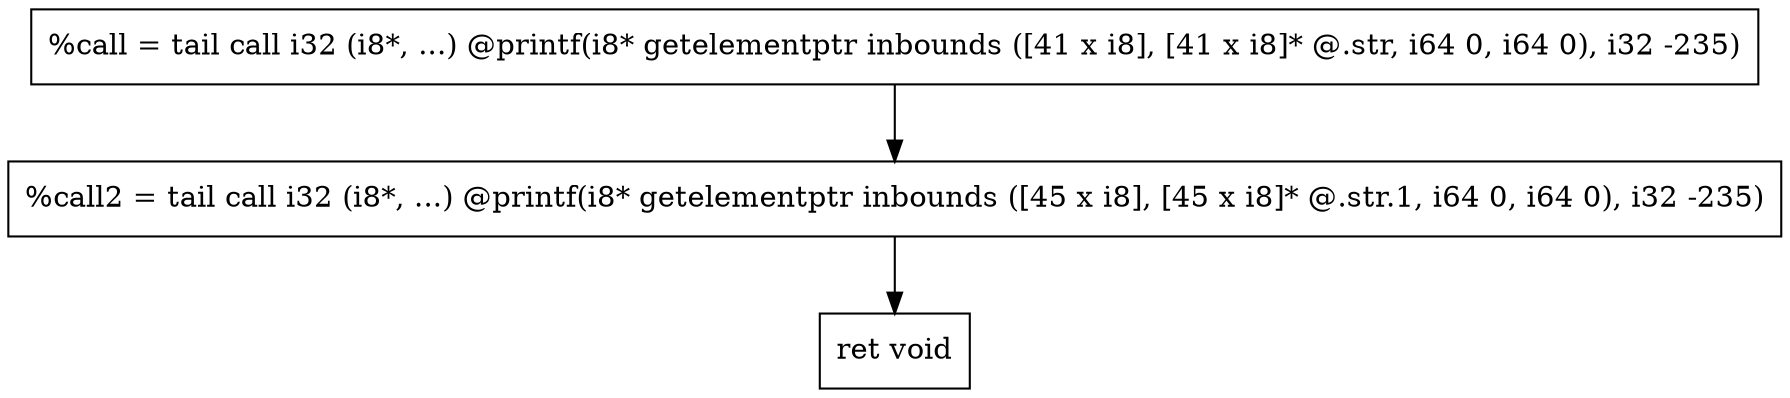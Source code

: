digraph "CDFG for'func' function" {
	Node0x559149725af8[shape=record, label="  %call = tail call i32 (i8*, ...) @printf(i8* getelementptr inbounds ([41 x i8], [41 x i8]* @.str, i64 0, i64 0), i32 -235)"]
	Node0x559149725ca8[shape=record, label="  %call2 = tail call i32 (i8*, ...) @printf(i8* getelementptr inbounds ([45 x i8], [45 x i8]* @.str.1, i64 0, i64 0), i32 -235)"]
	Node0x559149725d50[shape=record, label="  ret void"]
	Node0x559149725af8 -> Node0x559149725ca8
	Node0x559149725ca8 -> Node0x559149725d50
edge [color=red]
}
